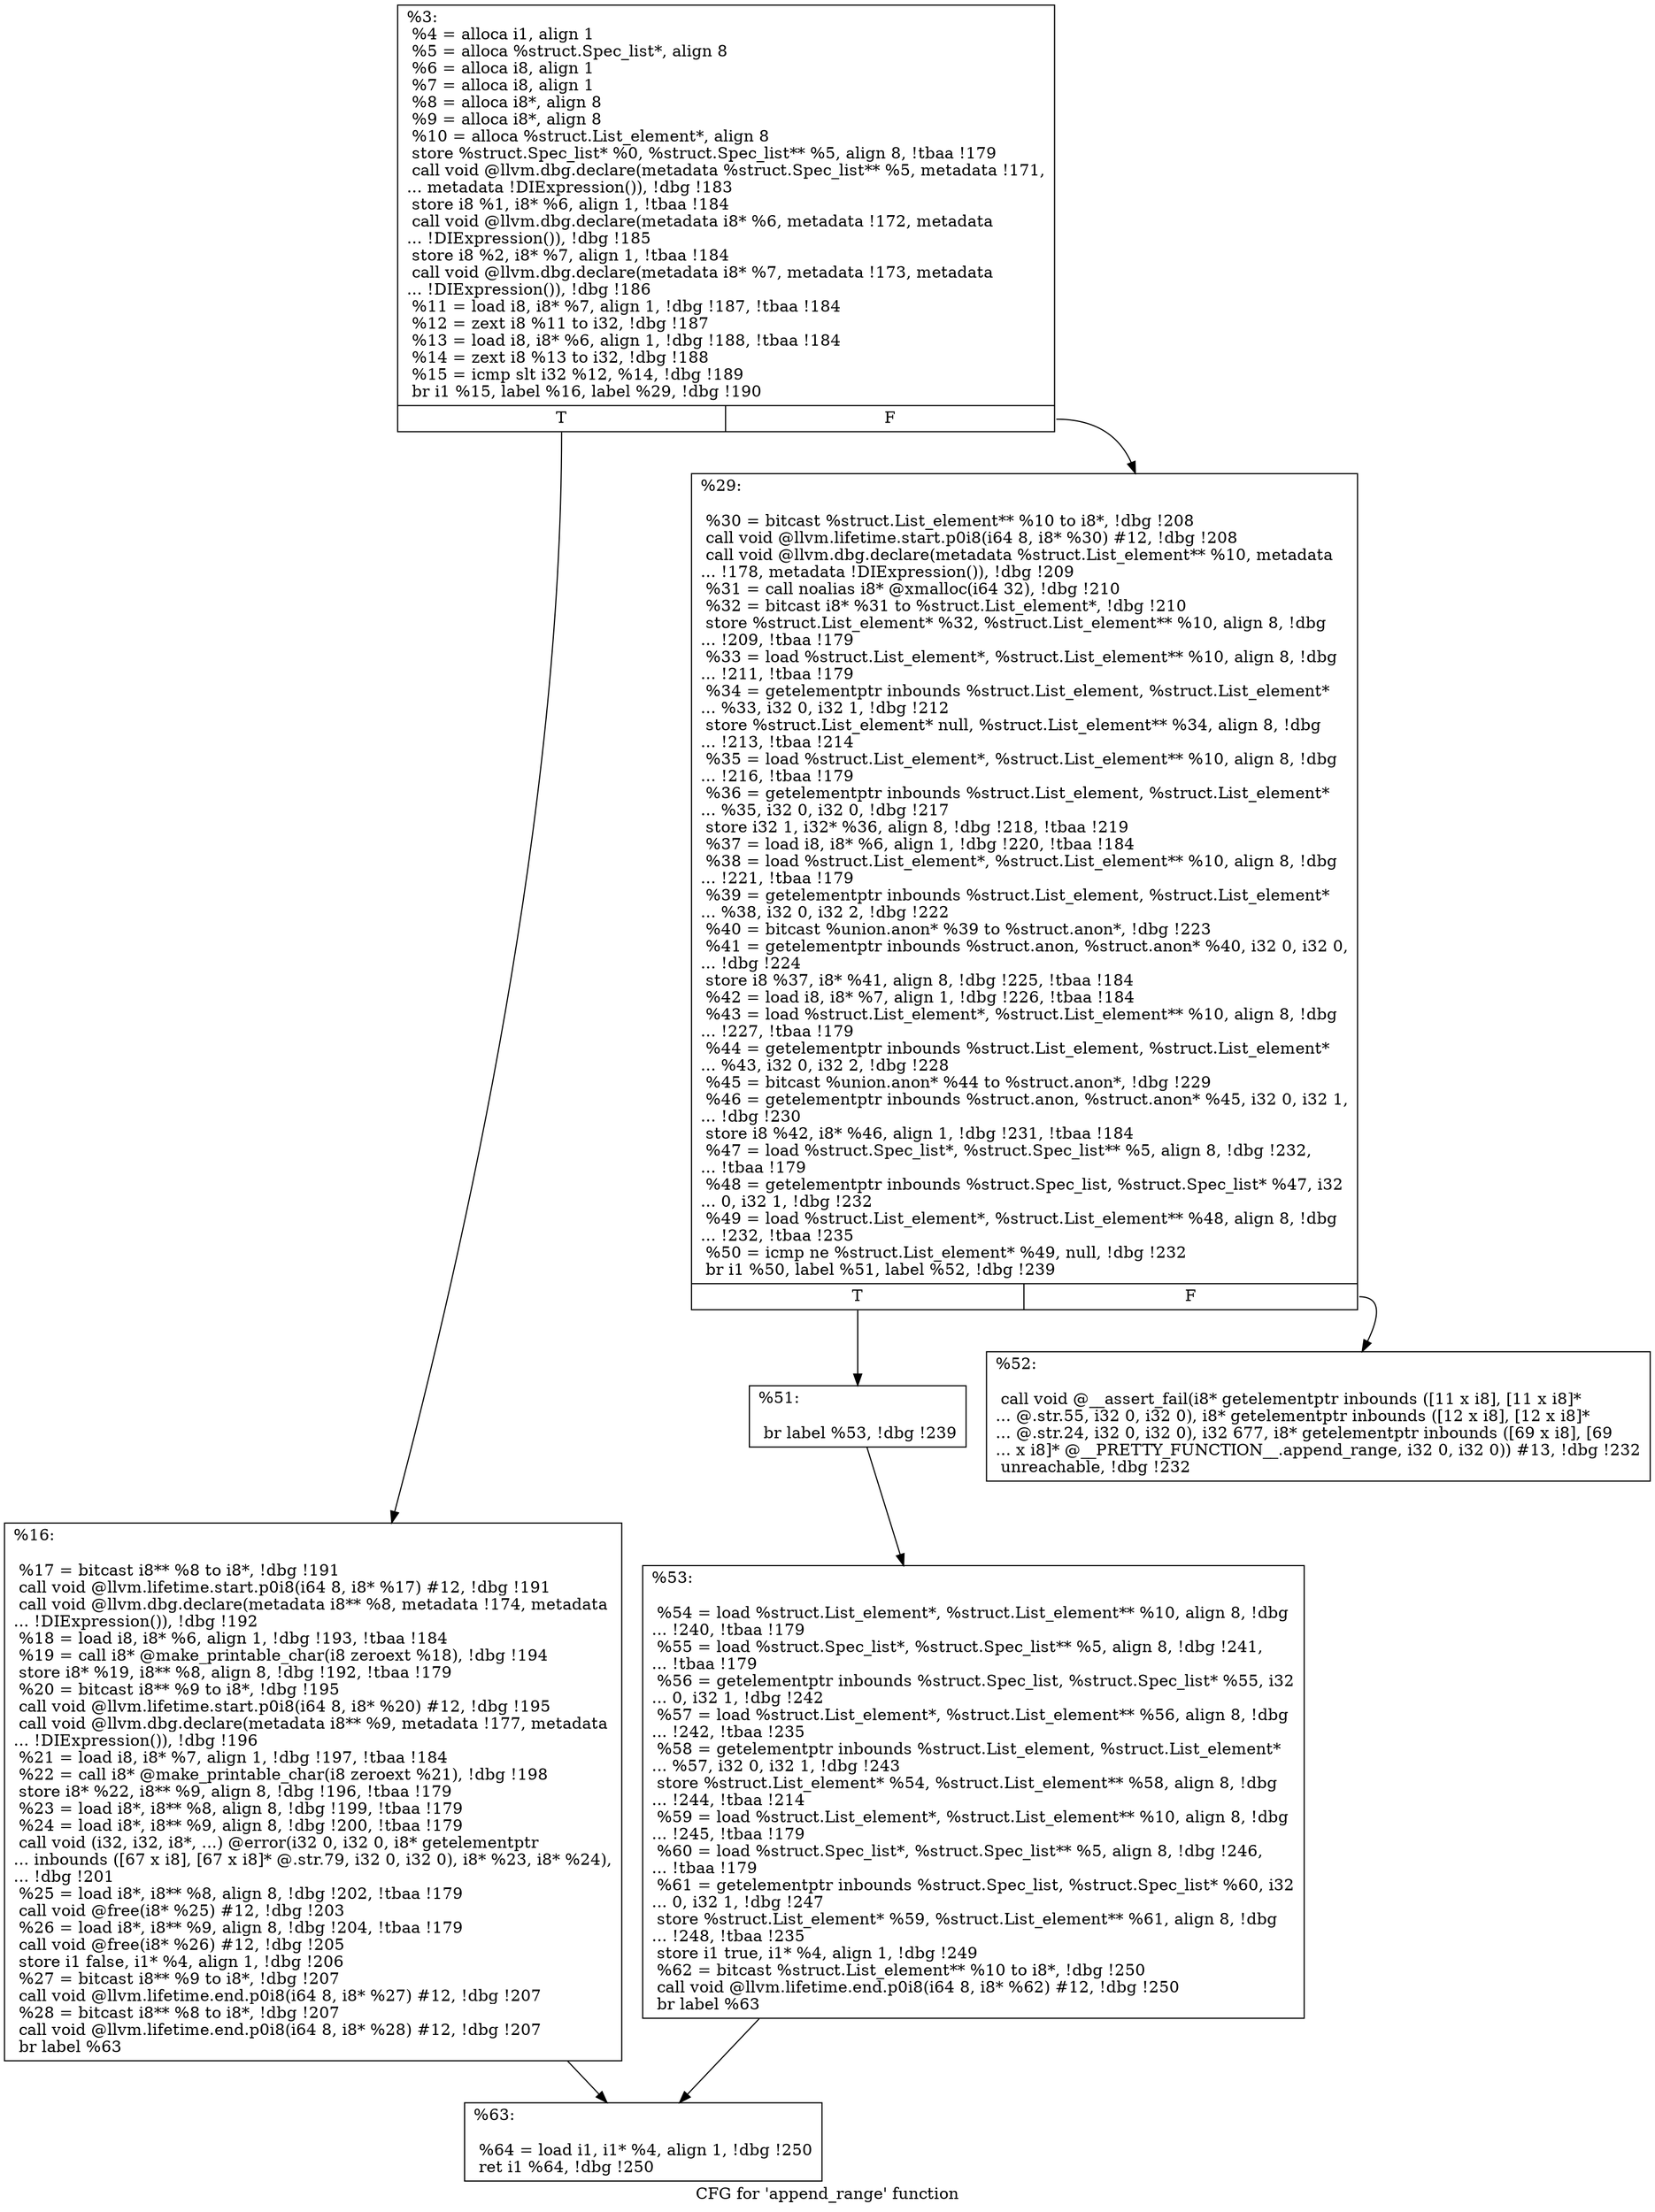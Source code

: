 digraph "CFG for 'append_range' function" {
	label="CFG for 'append_range' function";

	Node0x1401060 [shape=record,label="{%3:\l  %4 = alloca i1, align 1\l  %5 = alloca %struct.Spec_list*, align 8\l  %6 = alloca i8, align 1\l  %7 = alloca i8, align 1\l  %8 = alloca i8*, align 8\l  %9 = alloca i8*, align 8\l  %10 = alloca %struct.List_element*, align 8\l  store %struct.Spec_list* %0, %struct.Spec_list** %5, align 8, !tbaa !179\l  call void @llvm.dbg.declare(metadata %struct.Spec_list** %5, metadata !171,\l... metadata !DIExpression()), !dbg !183\l  store i8 %1, i8* %6, align 1, !tbaa !184\l  call void @llvm.dbg.declare(metadata i8* %6, metadata !172, metadata\l... !DIExpression()), !dbg !185\l  store i8 %2, i8* %7, align 1, !tbaa !184\l  call void @llvm.dbg.declare(metadata i8* %7, metadata !173, metadata\l... !DIExpression()), !dbg !186\l  %11 = load i8, i8* %7, align 1, !dbg !187, !tbaa !184\l  %12 = zext i8 %11 to i32, !dbg !187\l  %13 = load i8, i8* %6, align 1, !dbg !188, !tbaa !184\l  %14 = zext i8 %13 to i32, !dbg !188\l  %15 = icmp slt i32 %12, %14, !dbg !189\l  br i1 %15, label %16, label %29, !dbg !190\l|{<s0>T|<s1>F}}"];
	Node0x1401060:s0 -> Node0x1403a70;
	Node0x1401060:s1 -> Node0x1403ac0;
	Node0x1403a70 [shape=record,label="{%16:\l\l  %17 = bitcast i8** %8 to i8*, !dbg !191\l  call void @llvm.lifetime.start.p0i8(i64 8, i8* %17) #12, !dbg !191\l  call void @llvm.dbg.declare(metadata i8** %8, metadata !174, metadata\l... !DIExpression()), !dbg !192\l  %18 = load i8, i8* %6, align 1, !dbg !193, !tbaa !184\l  %19 = call i8* @make_printable_char(i8 zeroext %18), !dbg !194\l  store i8* %19, i8** %8, align 8, !dbg !192, !tbaa !179\l  %20 = bitcast i8** %9 to i8*, !dbg !195\l  call void @llvm.lifetime.start.p0i8(i64 8, i8* %20) #12, !dbg !195\l  call void @llvm.dbg.declare(metadata i8** %9, metadata !177, metadata\l... !DIExpression()), !dbg !196\l  %21 = load i8, i8* %7, align 1, !dbg !197, !tbaa !184\l  %22 = call i8* @make_printable_char(i8 zeroext %21), !dbg !198\l  store i8* %22, i8** %9, align 8, !dbg !196, !tbaa !179\l  %23 = load i8*, i8** %8, align 8, !dbg !199, !tbaa !179\l  %24 = load i8*, i8** %9, align 8, !dbg !200, !tbaa !179\l  call void (i32, i32, i8*, ...) @error(i32 0, i32 0, i8* getelementptr\l... inbounds ([67 x i8], [67 x i8]* @.str.79, i32 0, i32 0), i8* %23, i8* %24),\l... !dbg !201\l  %25 = load i8*, i8** %8, align 8, !dbg !202, !tbaa !179\l  call void @free(i8* %25) #12, !dbg !203\l  %26 = load i8*, i8** %9, align 8, !dbg !204, !tbaa !179\l  call void @free(i8* %26) #12, !dbg !205\l  store i1 false, i1* %4, align 1, !dbg !206\l  %27 = bitcast i8** %9 to i8*, !dbg !207\l  call void @llvm.lifetime.end.p0i8(i64 8, i8* %27) #12, !dbg !207\l  %28 = bitcast i8** %8 to i8*, !dbg !207\l  call void @llvm.lifetime.end.p0i8(i64 8, i8* %28) #12, !dbg !207\l  br label %63\l}"];
	Node0x1403a70 -> Node0x1403c00;
	Node0x1403ac0 [shape=record,label="{%29:\l\l  %30 = bitcast %struct.List_element** %10 to i8*, !dbg !208\l  call void @llvm.lifetime.start.p0i8(i64 8, i8* %30) #12, !dbg !208\l  call void @llvm.dbg.declare(metadata %struct.List_element** %10, metadata\l... !178, metadata !DIExpression()), !dbg !209\l  %31 = call noalias i8* @xmalloc(i64 32), !dbg !210\l  %32 = bitcast i8* %31 to %struct.List_element*, !dbg !210\l  store %struct.List_element* %32, %struct.List_element** %10, align 8, !dbg\l... !209, !tbaa !179\l  %33 = load %struct.List_element*, %struct.List_element** %10, align 8, !dbg\l... !211, !tbaa !179\l  %34 = getelementptr inbounds %struct.List_element, %struct.List_element*\l... %33, i32 0, i32 1, !dbg !212\l  store %struct.List_element* null, %struct.List_element** %34, align 8, !dbg\l... !213, !tbaa !214\l  %35 = load %struct.List_element*, %struct.List_element** %10, align 8, !dbg\l... !216, !tbaa !179\l  %36 = getelementptr inbounds %struct.List_element, %struct.List_element*\l... %35, i32 0, i32 0, !dbg !217\l  store i32 1, i32* %36, align 8, !dbg !218, !tbaa !219\l  %37 = load i8, i8* %6, align 1, !dbg !220, !tbaa !184\l  %38 = load %struct.List_element*, %struct.List_element** %10, align 8, !dbg\l... !221, !tbaa !179\l  %39 = getelementptr inbounds %struct.List_element, %struct.List_element*\l... %38, i32 0, i32 2, !dbg !222\l  %40 = bitcast %union.anon* %39 to %struct.anon*, !dbg !223\l  %41 = getelementptr inbounds %struct.anon, %struct.anon* %40, i32 0, i32 0,\l... !dbg !224\l  store i8 %37, i8* %41, align 8, !dbg !225, !tbaa !184\l  %42 = load i8, i8* %7, align 1, !dbg !226, !tbaa !184\l  %43 = load %struct.List_element*, %struct.List_element** %10, align 8, !dbg\l... !227, !tbaa !179\l  %44 = getelementptr inbounds %struct.List_element, %struct.List_element*\l... %43, i32 0, i32 2, !dbg !228\l  %45 = bitcast %union.anon* %44 to %struct.anon*, !dbg !229\l  %46 = getelementptr inbounds %struct.anon, %struct.anon* %45, i32 0, i32 1,\l... !dbg !230\l  store i8 %42, i8* %46, align 1, !dbg !231, !tbaa !184\l  %47 = load %struct.Spec_list*, %struct.Spec_list** %5, align 8, !dbg !232,\l... !tbaa !179\l  %48 = getelementptr inbounds %struct.Spec_list, %struct.Spec_list* %47, i32\l... 0, i32 1, !dbg !232\l  %49 = load %struct.List_element*, %struct.List_element** %48, align 8, !dbg\l... !232, !tbaa !235\l  %50 = icmp ne %struct.List_element* %49, null, !dbg !232\l  br i1 %50, label %51, label %52, !dbg !239\l|{<s0>T|<s1>F}}"];
	Node0x1403ac0:s0 -> Node0x1403b10;
	Node0x1403ac0:s1 -> Node0x1403b60;
	Node0x1403b10 [shape=record,label="{%51:\l\l  br label %53, !dbg !239\l}"];
	Node0x1403b10 -> Node0x1403bb0;
	Node0x1403b60 [shape=record,label="{%52:\l\l  call void @__assert_fail(i8* getelementptr inbounds ([11 x i8], [11 x i8]*\l... @.str.55, i32 0, i32 0), i8* getelementptr inbounds ([12 x i8], [12 x i8]*\l... @.str.24, i32 0, i32 0), i32 677, i8* getelementptr inbounds ([69 x i8], [69\l... x i8]* @__PRETTY_FUNCTION__.append_range, i32 0, i32 0)) #13, !dbg !232\l  unreachable, !dbg !232\l}"];
	Node0x1403bb0 [shape=record,label="{%53:\l\l  %54 = load %struct.List_element*, %struct.List_element** %10, align 8, !dbg\l... !240, !tbaa !179\l  %55 = load %struct.Spec_list*, %struct.Spec_list** %5, align 8, !dbg !241,\l... !tbaa !179\l  %56 = getelementptr inbounds %struct.Spec_list, %struct.Spec_list* %55, i32\l... 0, i32 1, !dbg !242\l  %57 = load %struct.List_element*, %struct.List_element** %56, align 8, !dbg\l... !242, !tbaa !235\l  %58 = getelementptr inbounds %struct.List_element, %struct.List_element*\l... %57, i32 0, i32 1, !dbg !243\l  store %struct.List_element* %54, %struct.List_element** %58, align 8, !dbg\l... !244, !tbaa !214\l  %59 = load %struct.List_element*, %struct.List_element** %10, align 8, !dbg\l... !245, !tbaa !179\l  %60 = load %struct.Spec_list*, %struct.Spec_list** %5, align 8, !dbg !246,\l... !tbaa !179\l  %61 = getelementptr inbounds %struct.Spec_list, %struct.Spec_list* %60, i32\l... 0, i32 1, !dbg !247\l  store %struct.List_element* %59, %struct.List_element** %61, align 8, !dbg\l... !248, !tbaa !235\l  store i1 true, i1* %4, align 1, !dbg !249\l  %62 = bitcast %struct.List_element** %10 to i8*, !dbg !250\l  call void @llvm.lifetime.end.p0i8(i64 8, i8* %62) #12, !dbg !250\l  br label %63\l}"];
	Node0x1403bb0 -> Node0x1403c00;
	Node0x1403c00 [shape=record,label="{%63:\l\l  %64 = load i1, i1* %4, align 1, !dbg !250\l  ret i1 %64, !dbg !250\l}"];
}
